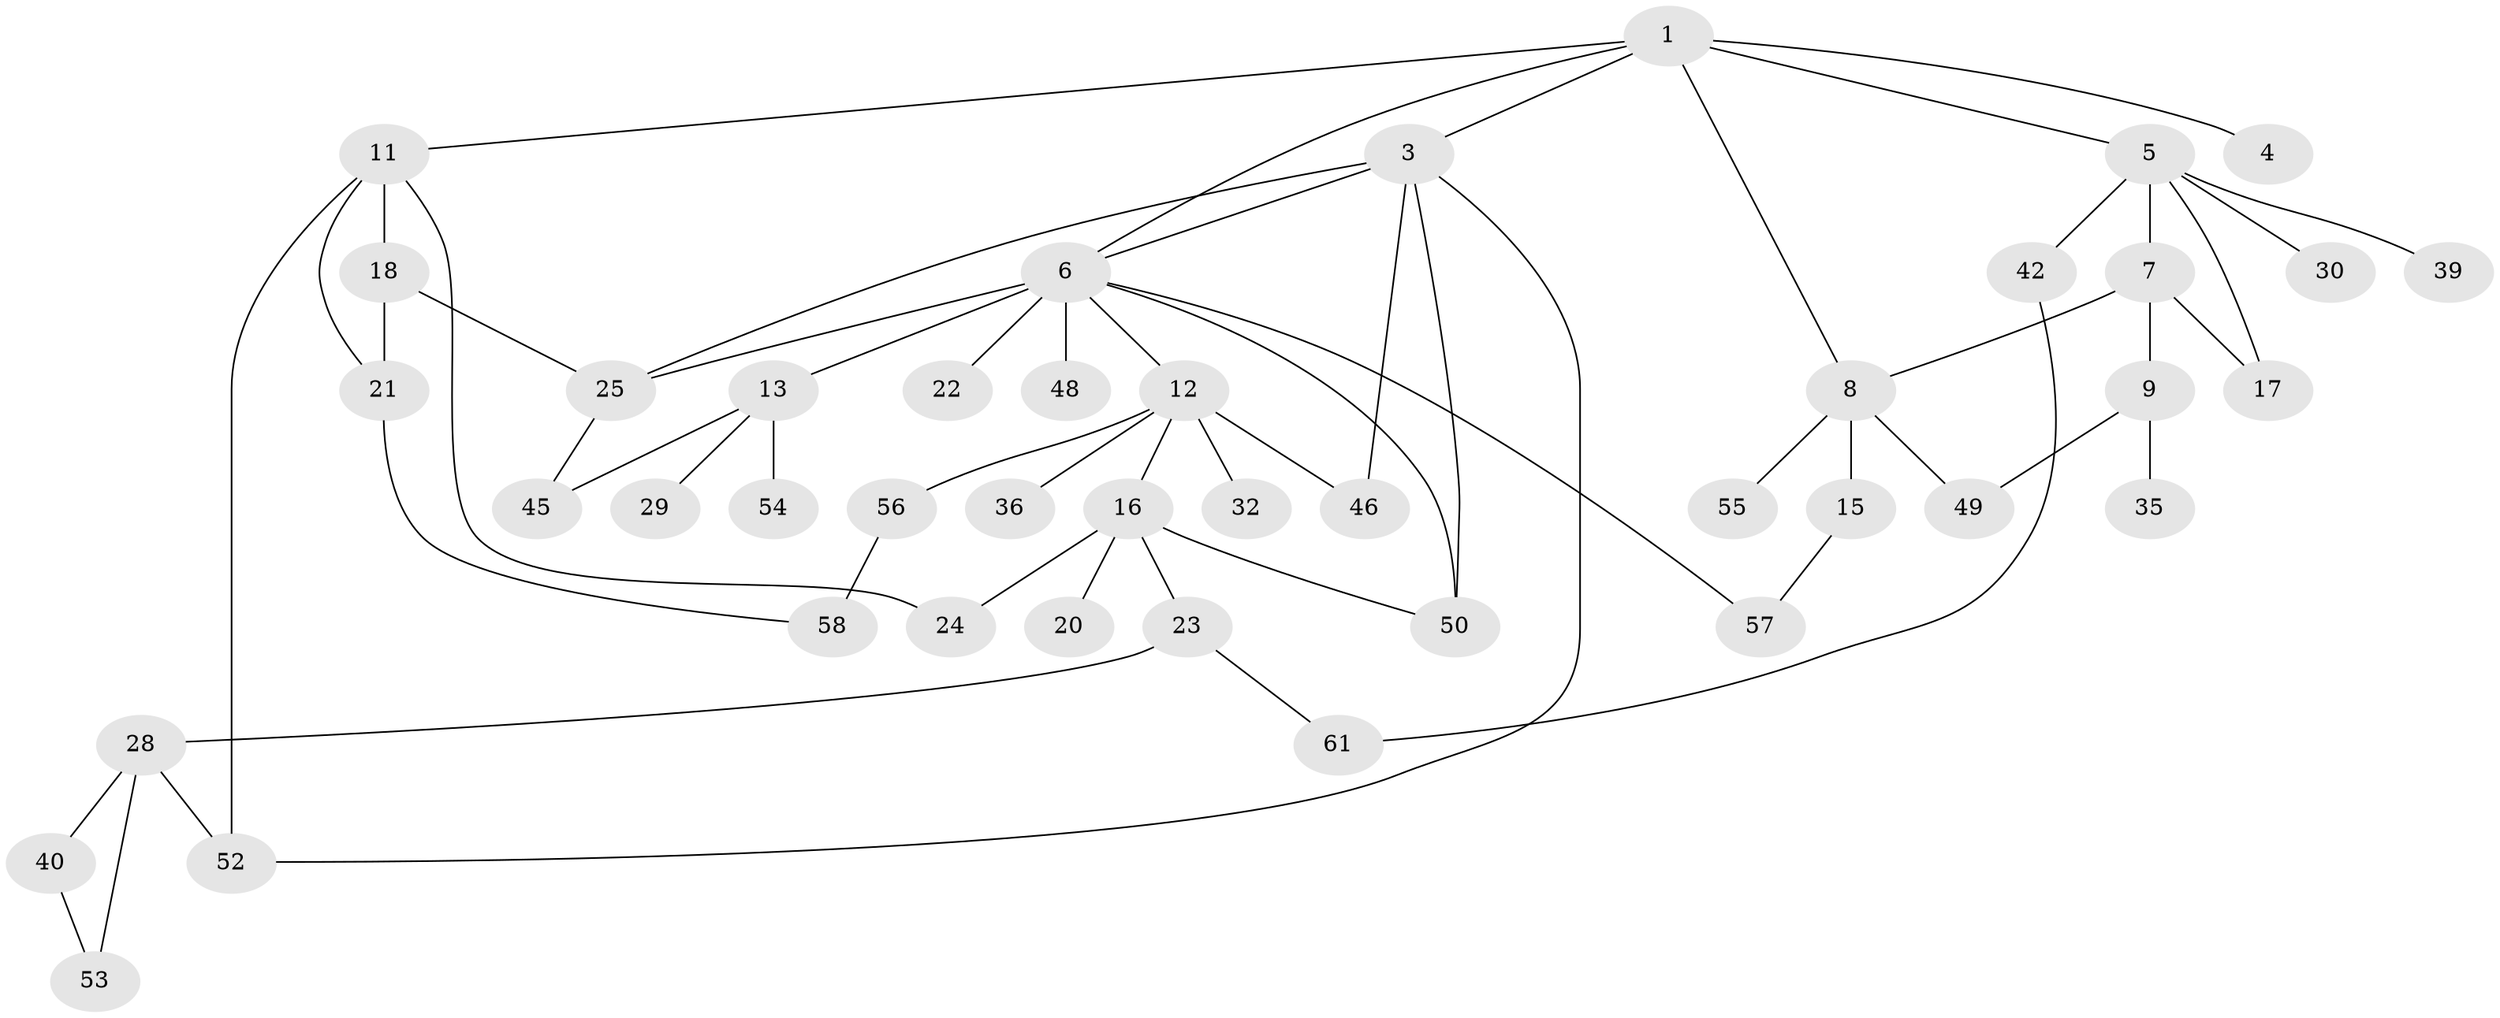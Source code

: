 // original degree distribution, {3: 0.1774193548387097, 5: 0.0967741935483871, 2: 0.3225806451612903, 1: 0.25806451612903225, 8: 0.016129032258064516, 7: 0.016129032258064516, 4: 0.08064516129032258, 6: 0.03225806451612903}
// Generated by graph-tools (version 1.1) at 2025/41/03/06/25 10:41:28]
// undirected, 43 vertices, 60 edges
graph export_dot {
graph [start="1"]
  node [color=gray90,style=filled];
  1 [super="+2"];
  3 [super="+41"];
  4;
  5 [super="+31"];
  6 [super="+10"];
  7 [super="+37"];
  8 [super="+14"];
  9 [super="+59"];
  11 [super="+60"];
  12 [super="+26"];
  13 [super="+19"];
  15 [super="+27"];
  16 [super="+43"];
  17 [super="+33"];
  18;
  20;
  21 [super="+38"];
  22;
  23 [super="+47"];
  24;
  25 [super="+44"];
  28 [super="+34"];
  29;
  30;
  32;
  35;
  36;
  39;
  40;
  42 [super="+51"];
  45;
  46;
  48;
  49;
  50;
  52;
  53 [super="+62"];
  54;
  55;
  56;
  57;
  58;
  61;
  1 -- 3;
  1 -- 8;
  1 -- 4;
  1 -- 5;
  1 -- 6;
  1 -- 11;
  3 -- 50;
  3 -- 52;
  3 -- 25;
  3 -- 46;
  3 -- 6;
  5 -- 7;
  5 -- 30;
  5 -- 42;
  5 -- 39;
  5 -- 17;
  6 -- 13 [weight=2];
  6 -- 50;
  6 -- 48 [weight=2];
  6 -- 25;
  6 -- 57;
  6 -- 22;
  6 -- 12;
  7 -- 9 [weight=2];
  7 -- 17;
  7 -- 8;
  8 -- 55;
  8 -- 49;
  8 -- 15;
  9 -- 35;
  9 -- 49;
  11 -- 18;
  11 -- 24;
  11 -- 21;
  11 -- 52;
  12 -- 16;
  12 -- 32;
  12 -- 36;
  12 -- 56;
  12 -- 46;
  13 -- 29;
  13 -- 54;
  13 -- 45;
  15 -- 57;
  16 -- 20;
  16 -- 23;
  16 -- 24;
  16 -- 50;
  18 -- 21 [weight=2];
  18 -- 25;
  21 -- 58;
  23 -- 28;
  23 -- 61;
  25 -- 45;
  28 -- 40;
  28 -- 52;
  28 -- 53;
  40 -- 53;
  42 -- 61;
  56 -- 58;
}
